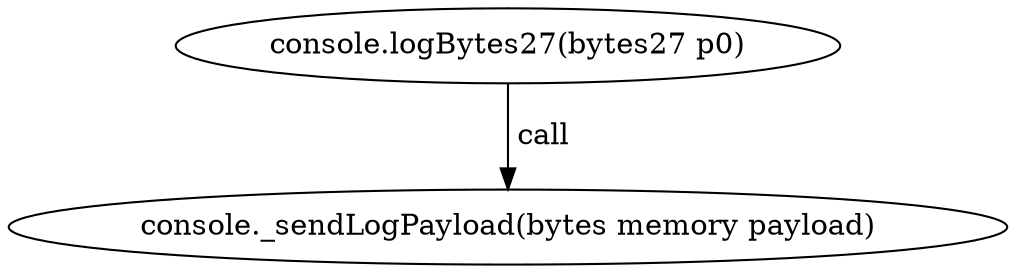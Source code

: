 digraph "" {
	graph [bb="0,0,413.08,124.8"];
	node [label="\N"];
	"console.logBytes27(bytes27 p0)"	 [height=0.5,
		pos="206.54,106.8",
		width=3.7634];
	"console._sendLogPayload(bytes memory payload)"	 [height=0.5,
		pos="206.54,18",
		width=5.7372];
	"console.logBytes27(bytes27 p0)" -> "console._sendLogPayload(bytes memory payload)" [key=call,
	label=" call",
	lp="218.39,62.4",
	pos="e,206.54,36.072 206.54,88.401 206.54,76.295 206.54,60.208 206.54,46.467"];
}
digraph "" {
	graph [bb="0,0,413.08,124.8"];
	node [label="\N"];
	"console.logBytes27(bytes27 p0)"	 [height=0.5,
		pos="206.54,106.8",
		width=3.7634];
	"console._sendLogPayload(bytes memory payload)"	 [height=0.5,
		pos="206.54,18",
		width=5.7372];
	"console.logBytes27(bytes27 p0)" -> "console._sendLogPayload(bytes memory payload)" [key=call,
	label=" call",
	lp="218.39,62.4",
	pos="e,206.54,36.072 206.54,88.401 206.54,76.295 206.54,60.208 206.54,46.467"];
}

